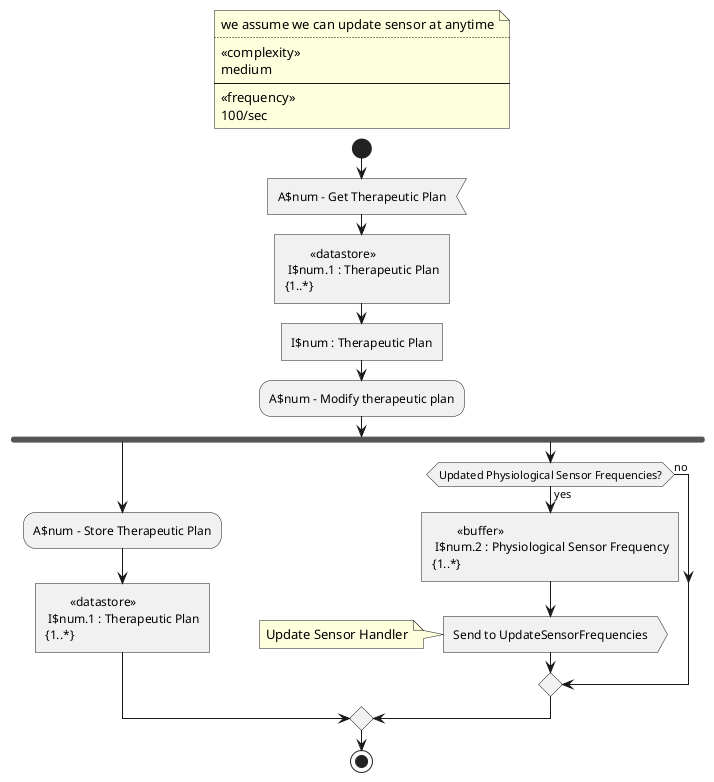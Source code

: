 @startuml define_therapeutic_plan

!$num = 1

floating note
we assume we can update sensor at anytime
....
<<complexity>>
medium
----
<<frequency>>
100/sec
end note

start
:A$num - Get Therapeutic Plan; <<input>>
:\t<<datastore>>\n I$num.1 : Therapeutic Plan\n{1..*}; <<task>>
:I$num : Therapeutic Plan; <<task>>
!$num = $num + 1
:A$num - Modify therapeutic plan;
!$num = $num + 1

fork
  :A$num - Store Therapeutic Plan;
  :\t<<datastore>>\n I$num.1 : Therapeutic Plan\n{1..*}; <<task>>
fork again
  if (Updated Physiological Sensor Frequencies?) is (yes) then
    :\t<<buffer>>\n I$num.2 : Physiological Sensor Frequency\n{1..*}; <<task>>

    :Send to UpdateSensorFrequencies; <<output>>
    note left
    Update Sensor Handler
    end note
  else (no)
  endif
end merge

stop

@enduml
